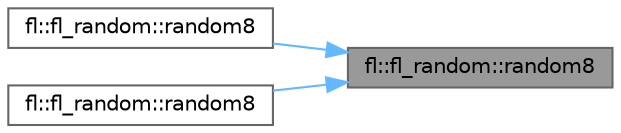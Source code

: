 digraph "fl::fl_random::random8"
{
 // INTERACTIVE_SVG=YES
 // LATEX_PDF_SIZE
  bgcolor="transparent";
  edge [fontname=Helvetica,fontsize=10,labelfontname=Helvetica,labelfontsize=10];
  node [fontname=Helvetica,fontsize=10,shape=box,height=0.2,width=0.4];
  rankdir="RL";
  Node1 [id="Node000001",label="fl::fl_random::random8",height=0.2,width=0.4,color="gray40", fillcolor="grey60", style="filled", fontcolor="black",tooltip="Generate an 8-bit random number."];
  Node1 -> Node2 [id="edge1_Node000001_Node000002",dir="back",color="steelblue1",style="solid",tooltip=" "];
  Node2 [id="Node000002",label="fl::fl_random::random8",height=0.2,width=0.4,color="grey40", fillcolor="white", style="filled",URL="$d4/da3/classfl_1_1fl__random_a621aca74f6e222d212643af2eefebb37.html#a621aca74f6e222d212643af2eefebb37",tooltip="Generate an 8-bit random number in the range [min, max)"];
  Node1 -> Node3 [id="edge2_Node000001_Node000003",dir="back",color="steelblue1",style="solid",tooltip=" "];
  Node3 [id="Node000003",label="fl::fl_random::random8",height=0.2,width=0.4,color="grey40", fillcolor="white", style="filled",URL="$d4/da3/classfl_1_1fl__random_aced73d4ef27558f6b46b6cb2a7d04ee1.html#aced73d4ef27558f6b46b6cb2a7d04ee1",tooltip="Generate an 8-bit random number in the range [0, n)"];
}
